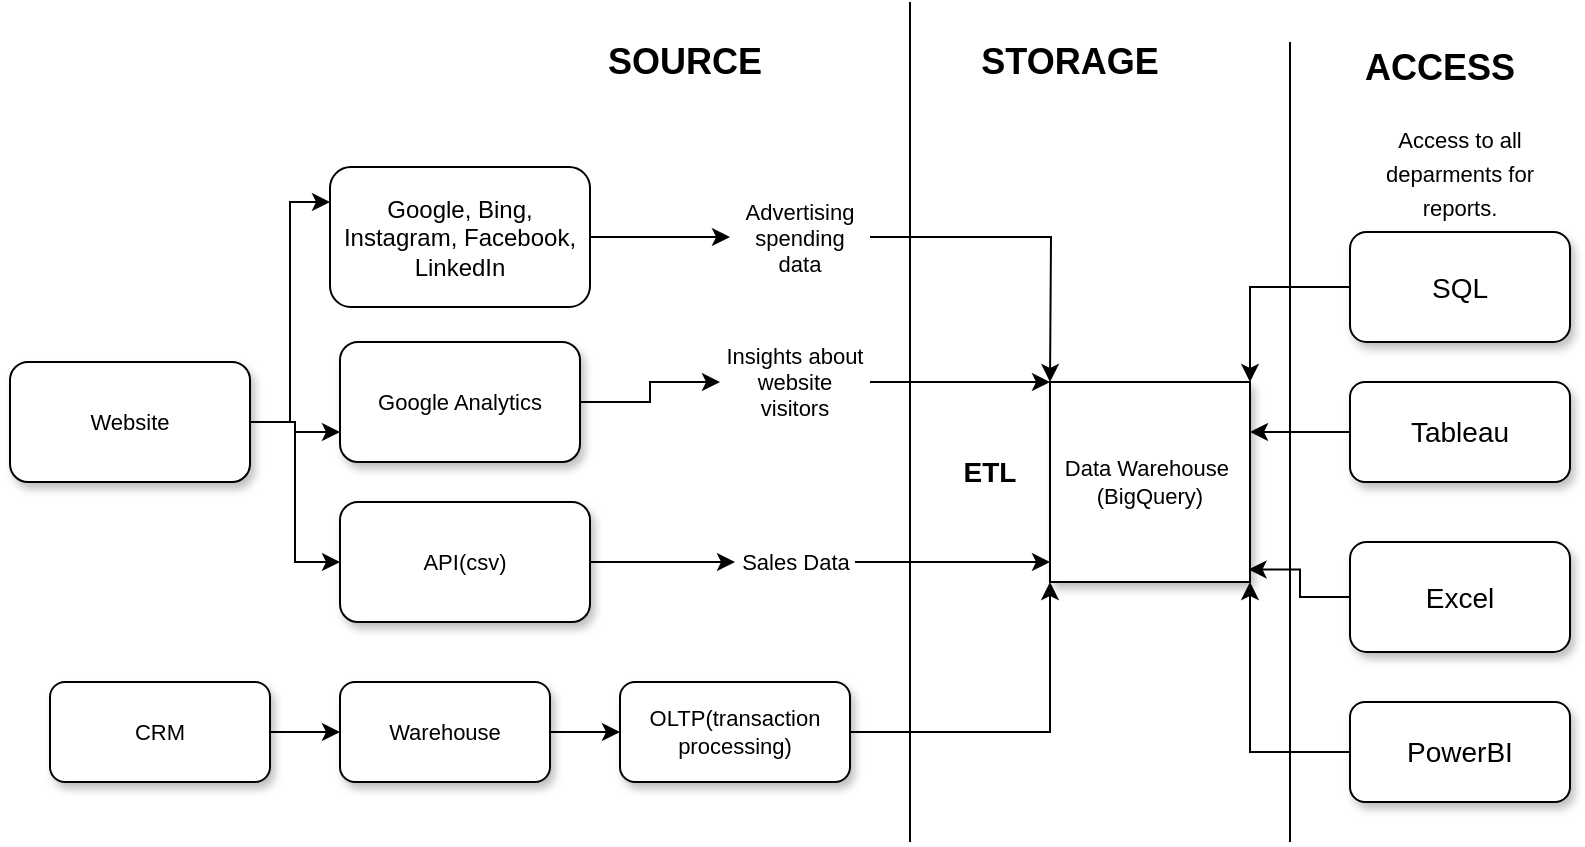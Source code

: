 <mxfile version="20.8.16" type="device"><diagram name="Page-1" id="2Rzs2bdqJhSaVzrH0S58"><mxGraphModel dx="1020" dy="1596" grid="1" gridSize="10" guides="1" tooltips="1" connect="1" arrows="1" fold="1" page="1" pageScale="1" pageWidth="850" pageHeight="1100" math="0" shadow="0"><root><mxCell id="0"/><mxCell id="1" parent="0"/><mxCell id="PMfW7a5H_8oUDoIZE67v-29" value="" style="edgeStyle=orthogonalEdgeStyle;rounded=0;orthogonalLoop=1;jettySize=auto;html=1;fontSize=11;" edge="1" parent="1" source="PMfW7a5H_8oUDoIZE67v-1" target="PMfW7a5H_8oUDoIZE67v-18"><mxGeometry relative="1" as="geometry"/></mxCell><mxCell id="PMfW7a5H_8oUDoIZE67v-1" value="Google, Bing, Instagram, Facebook,&lt;br&gt;LinkedIn" style="rounded=1;whiteSpace=wrap;html=1;" vertex="1" parent="1"><mxGeometry x="190" y="22.5" width="130" height="70" as="geometry"/></mxCell><mxCell id="PMfW7a5H_8oUDoIZE67v-2" value="&lt;b&gt;&lt;font style=&quot;font-size: 18px;&quot;&gt;SOURCE&amp;nbsp;&lt;/font&gt;&lt;/b&gt;" style="text;html=1;strokeColor=none;fillColor=none;align=center;verticalAlign=middle;whiteSpace=wrap;rounded=0;" vertex="1" parent="1"><mxGeometry x="340" y="-45" width="60" height="30" as="geometry"/></mxCell><mxCell id="PMfW7a5H_8oUDoIZE67v-4" value="&lt;b&gt;STORAGE&lt;/b&gt;" style="text;html=1;strokeColor=none;fillColor=none;align=center;verticalAlign=middle;whiteSpace=wrap;rounded=0;fontSize=18;" vertex="1" parent="1"><mxGeometry x="510" y="-50" width="100" height="40" as="geometry"/></mxCell><mxCell id="PMfW7a5H_8oUDoIZE67v-6" value="&lt;b&gt;ACCESS&lt;/b&gt;" style="text;html=1;strokeColor=none;fillColor=none;align=center;verticalAlign=middle;whiteSpace=wrap;rounded=0;fontSize=18;" vertex="1" parent="1"><mxGeometry x="690" y="-45" width="110" height="35" as="geometry"/></mxCell><mxCell id="PMfW7a5H_8oUDoIZE67v-45" style="edgeStyle=orthogonalEdgeStyle;rounded=0;orthogonalLoop=1;jettySize=auto;html=1;fontSize=11;" edge="1" parent="1" source="PMfW7a5H_8oUDoIZE67v-18"><mxGeometry relative="1" as="geometry"><mxPoint x="550" y="130" as="targetPoint"/></mxGeometry></mxCell><mxCell id="PMfW7a5H_8oUDoIZE67v-18" value="Advertising spending data" style="text;html=1;strokeColor=none;fillColor=none;align=center;verticalAlign=middle;whiteSpace=wrap;rounded=0;fontSize=11;" vertex="1" parent="1"><mxGeometry x="390" y="45" width="70" height="25" as="geometry"/></mxCell><mxCell id="PMfW7a5H_8oUDoIZE67v-22" value="" style="endArrow=none;html=1;rounded=0;fontSize=11;" edge="1" parent="1"><mxGeometry width="50" height="50" relative="1" as="geometry"><mxPoint x="480" y="360" as="sourcePoint"/><mxPoint x="480" y="-60" as="targetPoint"/><Array as="points"/></mxGeometry></mxCell><mxCell id="PMfW7a5H_8oUDoIZE67v-46" style="edgeStyle=orthogonalEdgeStyle;rounded=0;orthogonalLoop=1;jettySize=auto;html=1;fontSize=11;" edge="1" parent="1" source="PMfW7a5H_8oUDoIZE67v-24"><mxGeometry relative="1" as="geometry"><mxPoint x="550" y="130" as="targetPoint"/></mxGeometry></mxCell><mxCell id="PMfW7a5H_8oUDoIZE67v-24" value="Insights about website visitors" style="text;html=1;strokeColor=none;fillColor=none;align=center;verticalAlign=middle;whiteSpace=wrap;rounded=0;fontSize=11;" vertex="1" parent="1"><mxGeometry x="385" y="110" width="75" height="40" as="geometry"/></mxCell><mxCell id="PMfW7a5H_8oUDoIZE67v-30" value="" style="edgeStyle=orthogonalEdgeStyle;rounded=0;orthogonalLoop=1;jettySize=auto;html=1;fontSize=11;" edge="1" parent="1" source="PMfW7a5H_8oUDoIZE67v-25" target="PMfW7a5H_8oUDoIZE67v-24"><mxGeometry relative="1" as="geometry"/></mxCell><mxCell id="PMfW7a5H_8oUDoIZE67v-25" value="Google Analytics" style="rounded=1;whiteSpace=wrap;html=1;shadow=1;fontSize=11;" vertex="1" parent="1"><mxGeometry x="195" y="110" width="120" height="60" as="geometry"/></mxCell><mxCell id="PMfW7a5H_8oUDoIZE67v-33" style="edgeStyle=orthogonalEdgeStyle;rounded=0;orthogonalLoop=1;jettySize=auto;html=1;entryX=0;entryY=0.25;entryDx=0;entryDy=0;fontSize=11;" edge="1" parent="1" source="PMfW7a5H_8oUDoIZE67v-32" target="PMfW7a5H_8oUDoIZE67v-1"><mxGeometry relative="1" as="geometry"/></mxCell><mxCell id="PMfW7a5H_8oUDoIZE67v-34" style="edgeStyle=orthogonalEdgeStyle;rounded=0;orthogonalLoop=1;jettySize=auto;html=1;entryX=0;entryY=0.75;entryDx=0;entryDy=0;fontSize=11;" edge="1" parent="1" source="PMfW7a5H_8oUDoIZE67v-32" target="PMfW7a5H_8oUDoIZE67v-25"><mxGeometry relative="1" as="geometry"/></mxCell><mxCell id="PMfW7a5H_8oUDoIZE67v-36" style="edgeStyle=orthogonalEdgeStyle;rounded=0;orthogonalLoop=1;jettySize=auto;html=1;entryX=0;entryY=0.5;entryDx=0;entryDy=0;fontSize=11;" edge="1" parent="1" source="PMfW7a5H_8oUDoIZE67v-32" target="PMfW7a5H_8oUDoIZE67v-35"><mxGeometry relative="1" as="geometry"/></mxCell><mxCell id="PMfW7a5H_8oUDoIZE67v-32" value="Website" style="rounded=1;whiteSpace=wrap;html=1;shadow=1;fontSize=11;" vertex="1" parent="1"><mxGeometry x="30" y="120" width="120" height="60" as="geometry"/></mxCell><mxCell id="PMfW7a5H_8oUDoIZE67v-37" style="edgeStyle=orthogonalEdgeStyle;rounded=0;orthogonalLoop=1;jettySize=auto;html=1;fontSize=11;" edge="1" parent="1" source="PMfW7a5H_8oUDoIZE67v-35" target="PMfW7a5H_8oUDoIZE67v-38"><mxGeometry relative="1" as="geometry"><mxPoint x="380" y="220" as="targetPoint"/></mxGeometry></mxCell><mxCell id="PMfW7a5H_8oUDoIZE67v-35" value="API(csv)" style="rounded=1;whiteSpace=wrap;html=1;shadow=1;fontSize=11;" vertex="1" parent="1"><mxGeometry x="195" y="190" width="125" height="60" as="geometry"/></mxCell><mxCell id="PMfW7a5H_8oUDoIZE67v-47" style="edgeStyle=orthogonalEdgeStyle;rounded=0;orthogonalLoop=1;jettySize=auto;html=1;fontSize=11;" edge="1" parent="1" source="PMfW7a5H_8oUDoIZE67v-38"><mxGeometry relative="1" as="geometry"><mxPoint x="550" y="220" as="targetPoint"/></mxGeometry></mxCell><mxCell id="PMfW7a5H_8oUDoIZE67v-38" value="Sales Data" style="text;html=1;strokeColor=none;fillColor=none;align=center;verticalAlign=middle;whiteSpace=wrap;rounded=0;fontSize=11;" vertex="1" parent="1"><mxGeometry x="392.5" y="205" width="60" height="30" as="geometry"/></mxCell><mxCell id="PMfW7a5H_8oUDoIZE67v-50" style="edgeStyle=orthogonalEdgeStyle;rounded=0;orthogonalLoop=1;jettySize=auto;html=1;entryX=0;entryY=1;entryDx=0;entryDy=0;fontSize=14;" edge="1" parent="1" source="PMfW7a5H_8oUDoIZE67v-39" target="PMfW7a5H_8oUDoIZE67v-48"><mxGeometry relative="1" as="geometry"/></mxCell><mxCell id="PMfW7a5H_8oUDoIZE67v-39" value="OLTP(transaction processing)" style="rounded=1;whiteSpace=wrap;html=1;shadow=1;fontSize=11;" vertex="1" parent="1"><mxGeometry x="335" y="280" width="115" height="50" as="geometry"/></mxCell><mxCell id="PMfW7a5H_8oUDoIZE67v-43" value="" style="edgeStyle=orthogonalEdgeStyle;rounded=0;orthogonalLoop=1;jettySize=auto;html=1;fontSize=11;" edge="1" parent="1" source="PMfW7a5H_8oUDoIZE67v-40" target="PMfW7a5H_8oUDoIZE67v-39"><mxGeometry relative="1" as="geometry"/></mxCell><mxCell id="PMfW7a5H_8oUDoIZE67v-40" value="Warehouse" style="rounded=1;whiteSpace=wrap;html=1;shadow=1;fontSize=11;" vertex="1" parent="1"><mxGeometry x="195" y="280" width="105" height="50" as="geometry"/></mxCell><mxCell id="PMfW7a5H_8oUDoIZE67v-42" value="" style="edgeStyle=orthogonalEdgeStyle;rounded=0;orthogonalLoop=1;jettySize=auto;html=1;fontSize=11;" edge="1" parent="1" source="PMfW7a5H_8oUDoIZE67v-41" target="PMfW7a5H_8oUDoIZE67v-40"><mxGeometry relative="1" as="geometry"/></mxCell><mxCell id="PMfW7a5H_8oUDoIZE67v-41" value="CRM" style="rounded=1;whiteSpace=wrap;html=1;shadow=1;fontSize=11;" vertex="1" parent="1"><mxGeometry x="50" y="280" width="110" height="50" as="geometry"/></mxCell><mxCell id="PMfW7a5H_8oUDoIZE67v-48" value="Data Warehouse&amp;nbsp;&lt;br&gt;(BigQuery)" style="whiteSpace=wrap;html=1;aspect=fixed;shadow=1;fontSize=11;" vertex="1" parent="1"><mxGeometry x="550" y="130" width="100" height="100" as="geometry"/></mxCell><mxCell id="PMfW7a5H_8oUDoIZE67v-49" value="&lt;b&gt;&lt;font style=&quot;font-size: 14px;&quot;&gt;ETL&lt;/font&gt;&lt;/b&gt;" style="text;html=1;strokeColor=none;fillColor=none;align=center;verticalAlign=middle;whiteSpace=wrap;rounded=0;fontSize=11;" vertex="1" parent="1"><mxGeometry x="490" y="160" width="60" height="30" as="geometry"/></mxCell><mxCell id="PMfW7a5H_8oUDoIZE67v-51" value="" style="endArrow=none;html=1;rounded=0;fontSize=14;" edge="1" parent="1"><mxGeometry width="50" height="50" relative="1" as="geometry"><mxPoint x="670" y="360" as="sourcePoint"/><mxPoint x="670" y="-40" as="targetPoint"/><Array as="points"><mxPoint x="670" y="-25"/></Array></mxGeometry></mxCell><mxCell id="PMfW7a5H_8oUDoIZE67v-58" style="edgeStyle=orthogonalEdgeStyle;rounded=0;orthogonalLoop=1;jettySize=auto;html=1;entryX=1;entryY=0;entryDx=0;entryDy=0;fontSize=11;" edge="1" parent="1" source="PMfW7a5H_8oUDoIZE67v-52" target="PMfW7a5H_8oUDoIZE67v-48"><mxGeometry relative="1" as="geometry"/></mxCell><mxCell id="PMfW7a5H_8oUDoIZE67v-52" value="SQL" style="rounded=1;whiteSpace=wrap;html=1;shadow=1;fontSize=14;" vertex="1" parent="1"><mxGeometry x="700" y="55" width="110" height="55" as="geometry"/></mxCell><mxCell id="PMfW7a5H_8oUDoIZE67v-59" style="edgeStyle=orthogonalEdgeStyle;rounded=0;orthogonalLoop=1;jettySize=auto;html=1;entryX=1;entryY=0.25;entryDx=0;entryDy=0;fontSize=11;" edge="1" parent="1" source="PMfW7a5H_8oUDoIZE67v-53" target="PMfW7a5H_8oUDoIZE67v-48"><mxGeometry relative="1" as="geometry"/></mxCell><mxCell id="PMfW7a5H_8oUDoIZE67v-53" value="Tableau" style="rounded=1;whiteSpace=wrap;html=1;shadow=1;fontSize=14;" vertex="1" parent="1"><mxGeometry x="700" y="130" width="110" height="50" as="geometry"/></mxCell><mxCell id="PMfW7a5H_8oUDoIZE67v-60" style="edgeStyle=orthogonalEdgeStyle;rounded=0;orthogonalLoop=1;jettySize=auto;html=1;entryX=0.993;entryY=0.937;entryDx=0;entryDy=0;entryPerimeter=0;fontSize=11;" edge="1" parent="1" source="PMfW7a5H_8oUDoIZE67v-54" target="PMfW7a5H_8oUDoIZE67v-48"><mxGeometry relative="1" as="geometry"/></mxCell><mxCell id="PMfW7a5H_8oUDoIZE67v-54" value="Excel" style="rounded=1;whiteSpace=wrap;html=1;shadow=1;fontSize=14;" vertex="1" parent="1"><mxGeometry x="700" y="210" width="110" height="55" as="geometry"/></mxCell><mxCell id="PMfW7a5H_8oUDoIZE67v-61" style="edgeStyle=orthogonalEdgeStyle;rounded=0;orthogonalLoop=1;jettySize=auto;html=1;entryX=1;entryY=1;entryDx=0;entryDy=0;fontSize=11;" edge="1" parent="1" source="PMfW7a5H_8oUDoIZE67v-55" target="PMfW7a5H_8oUDoIZE67v-48"><mxGeometry relative="1" as="geometry"/></mxCell><mxCell id="PMfW7a5H_8oUDoIZE67v-55" value="PowerBI" style="rounded=1;whiteSpace=wrap;html=1;shadow=1;fontSize=14;" vertex="1" parent="1"><mxGeometry x="700" y="290" width="110" height="50" as="geometry"/></mxCell><mxCell id="PMfW7a5H_8oUDoIZE67v-57" value="&lt;font style=&quot;font-size: 11px;&quot;&gt;Access to all deparments for reports.&lt;/font&gt;" style="text;html=1;strokeColor=none;fillColor=none;align=center;verticalAlign=middle;whiteSpace=wrap;rounded=0;fontSize=14;" vertex="1" parent="1"><mxGeometry x="700" y="10" width="110" height="30" as="geometry"/></mxCell></root></mxGraphModel></diagram></mxfile>